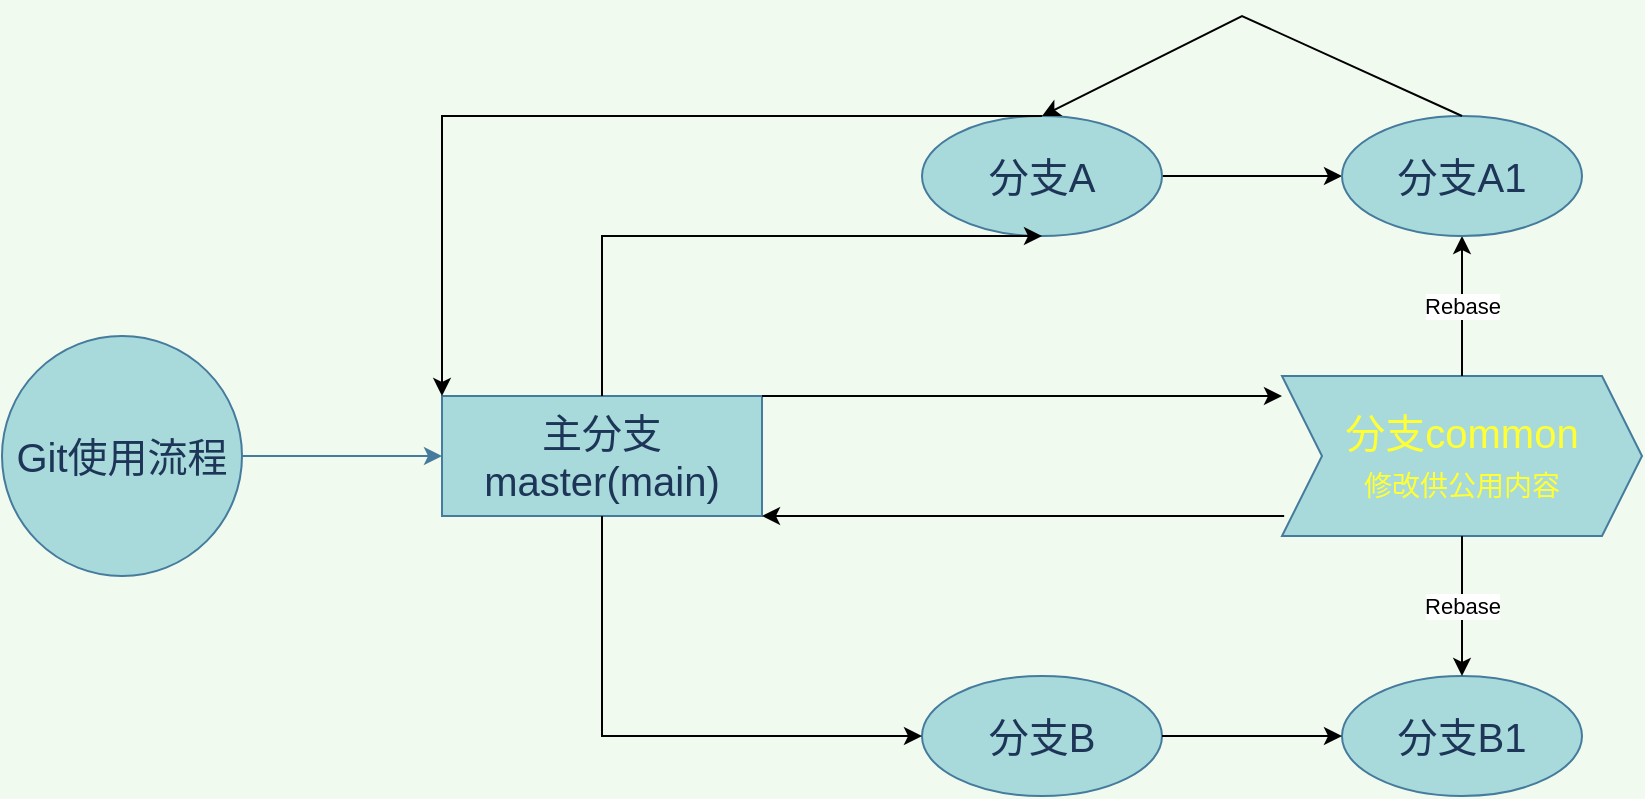 <mxfile version="18.1.1" type="github">
  <diagram id="C5RBs43oDa-KdzZeNtuy" name="Page-1">
    <mxGraphModel dx="1422" dy="762" grid="1" gridSize="10" guides="1" tooltips="1" connect="1" arrows="1" fold="1" page="1" pageScale="1" pageWidth="1920" pageHeight="1200" background="#F1FAEE" math="0" shadow="0">
      <root>
        <mxCell id="WIyWlLk6GJQsqaUBKTNV-0" />
        <mxCell id="WIyWlLk6GJQsqaUBKTNV-1" parent="WIyWlLk6GJQsqaUBKTNV-0" />
        <mxCell id="VsJrBDG9gIcl0i6GgCjG-12" value="" style="edgeStyle=orthogonalEdgeStyle;rounded=0;orthogonalLoop=1;jettySize=auto;html=1;fontSize=20;labelBackgroundColor=#F1FAEE;strokeColor=#457B9D;fontColor=#1D3557;" parent="WIyWlLk6GJQsqaUBKTNV-1" source="VsJrBDG9gIcl0i6GgCjG-7" edge="1">
          <mxGeometry relative="1" as="geometry">
            <mxPoint x="400" y="580" as="targetPoint" />
          </mxGeometry>
        </mxCell>
        <object label="Git使用流程" dd="dd" id="VsJrBDG9gIcl0i6GgCjG-7">
          <mxCell style="ellipse;whiteSpace=wrap;html=1;aspect=fixed;shadow=0;fontSize=20;fillColor=#A8DADC;strokeColor=#457B9D;fontColor=#1D3557;" parent="WIyWlLk6GJQsqaUBKTNV-1" vertex="1">
            <mxGeometry x="180" y="520" width="120" height="120" as="geometry" />
          </mxCell>
        </object>
        <mxCell id="VsJrBDG9gIcl0i6GgCjG-8" value="主分支&lt;br&gt;master(main)" style="rounded=0;whiteSpace=wrap;html=1;shadow=0;fontSize=20;fillColor=#A8DADC;strokeColor=#457B9D;fontColor=#1D3557;" parent="WIyWlLk6GJQsqaUBKTNV-1" vertex="1">
          <mxGeometry x="400" y="550" width="160" height="60" as="geometry" />
        </mxCell>
        <mxCell id="mdBWVWQ5vNUbKhdBPsOH-7" value="" style="edgeStyle=orthogonalEdgeStyle;rounded=0;orthogonalLoop=1;jettySize=auto;html=1;" edge="1" parent="WIyWlLk6GJQsqaUBKTNV-1" source="VsJrBDG9gIcl0i6GgCjG-17" target="mdBWVWQ5vNUbKhdBPsOH-6">
          <mxGeometry relative="1" as="geometry" />
        </mxCell>
        <mxCell id="VsJrBDG9gIcl0i6GgCjG-17" value="分支A" style="ellipse;whiteSpace=wrap;html=1;fontSize=20;rounded=0;shadow=0;fillColor=#A8DADC;strokeColor=#457B9D;fontColor=#1D3557;" parent="WIyWlLk6GJQsqaUBKTNV-1" vertex="1">
          <mxGeometry x="640" y="410" width="120" height="60" as="geometry" />
        </mxCell>
        <mxCell id="VsJrBDG9gIcl0i6GgCjG-20" value="分支B" style="ellipse;whiteSpace=wrap;html=1;fontSize=20;rounded=0;shadow=0;fillColor=#A8DADC;strokeColor=#457B9D;fontColor=#1D3557;" parent="WIyWlLk6GJQsqaUBKTNV-1" vertex="1">
          <mxGeometry x="640" y="690" width="120" height="60" as="geometry" />
        </mxCell>
        <mxCell id="VsJrBDG9gIcl0i6GgCjG-34" value="&lt;font style=&quot;&quot;&gt;&lt;font style=&quot;font-size: 20px;&quot;&gt;分支common&lt;/font&gt;&lt;br&gt;&lt;span style=&quot;font-size: 14px;&quot;&gt;修改供公用内容&lt;/span&gt;&lt;/font&gt;" style="shape=step;perimeter=stepPerimeter;whiteSpace=wrap;html=1;fixedSize=1;fontSize=20;fillColor=#A8DADC;strokeColor=#457B9D;fontColor=#FFFF33;rounded=0;shadow=0;" parent="WIyWlLk6GJQsqaUBKTNV-1" vertex="1">
          <mxGeometry x="820" y="540" width="180" height="80" as="geometry" />
        </mxCell>
        <mxCell id="mdBWVWQ5vNUbKhdBPsOH-2" value="Rebase" style="endArrow=classic;html=1;rounded=0;exitX=0.5;exitY=0;exitDx=0;exitDy=0;entryX=0.5;entryY=1;entryDx=0;entryDy=0;" edge="1" parent="WIyWlLk6GJQsqaUBKTNV-1" source="VsJrBDG9gIcl0i6GgCjG-34" target="mdBWVWQ5vNUbKhdBPsOH-6">
          <mxGeometry relative="1" as="geometry">
            <mxPoint x="680" y="620" as="sourcePoint" />
            <mxPoint x="840" y="620" as="targetPoint" />
          </mxGeometry>
        </mxCell>
        <mxCell id="mdBWVWQ5vNUbKhdBPsOH-6" value="分支A1" style="ellipse;whiteSpace=wrap;html=1;fontSize=20;fillColor=#A8DADC;strokeColor=#457B9D;fontColor=#1D3557;rounded=0;shadow=0;" vertex="1" parent="WIyWlLk6GJQsqaUBKTNV-1">
          <mxGeometry x="850" y="410" width="120" height="60" as="geometry" />
        </mxCell>
        <mxCell id="mdBWVWQ5vNUbKhdBPsOH-15" value="" style="endArrow=classic;html=1;rounded=0;entryX=0.5;entryY=1;entryDx=0;entryDy=0;" edge="1" parent="WIyWlLk6GJQsqaUBKTNV-1" target="VsJrBDG9gIcl0i6GgCjG-17">
          <mxGeometry width="50" height="50" relative="1" as="geometry">
            <mxPoint x="480" y="550" as="sourcePoint" />
            <mxPoint x="530" y="500" as="targetPoint" />
            <Array as="points">
              <mxPoint x="480" y="470" />
            </Array>
          </mxGeometry>
        </mxCell>
        <mxCell id="mdBWVWQ5vNUbKhdBPsOH-16" value="" style="endArrow=classic;html=1;rounded=0;entryX=0;entryY=0.5;entryDx=0;entryDy=0;exitX=0.5;exitY=1;exitDx=0;exitDy=0;" edge="1" parent="WIyWlLk6GJQsqaUBKTNV-1" source="VsJrBDG9gIcl0i6GgCjG-8" target="VsJrBDG9gIcl0i6GgCjG-20">
          <mxGeometry width="50" height="50" relative="1" as="geometry">
            <mxPoint x="490" y="750" as="sourcePoint" />
            <mxPoint x="540" y="700" as="targetPoint" />
            <Array as="points">
              <mxPoint x="480" y="720" />
            </Array>
          </mxGeometry>
        </mxCell>
        <mxCell id="mdBWVWQ5vNUbKhdBPsOH-17" value="分支B1" style="ellipse;whiteSpace=wrap;html=1;fontSize=20;fillColor=#A8DADC;strokeColor=#457B9D;fontColor=#1D3557;rounded=0;shadow=0;" vertex="1" parent="WIyWlLk6GJQsqaUBKTNV-1">
          <mxGeometry x="850" y="690" width="120" height="60" as="geometry" />
        </mxCell>
        <mxCell id="mdBWVWQ5vNUbKhdBPsOH-18" value="" style="endArrow=classic;html=1;rounded=0;entryX=0;entryY=0.5;entryDx=0;entryDy=0;exitX=1;exitY=0.5;exitDx=0;exitDy=0;" edge="1" parent="WIyWlLk6GJQsqaUBKTNV-1" source="VsJrBDG9gIcl0i6GgCjG-20" target="mdBWVWQ5vNUbKhdBPsOH-17">
          <mxGeometry width="50" height="50" relative="1" as="geometry">
            <mxPoint x="720" y="830" as="sourcePoint" />
            <mxPoint x="770" y="780" as="targetPoint" />
          </mxGeometry>
        </mxCell>
        <mxCell id="mdBWVWQ5vNUbKhdBPsOH-19" value="Rebase" style="endArrow=classic;html=1;rounded=0;exitX=0.5;exitY=1;exitDx=0;exitDy=0;entryX=0.5;entryY=0;entryDx=0;entryDy=0;" edge="1" parent="WIyWlLk6GJQsqaUBKTNV-1" source="VsJrBDG9gIcl0i6GgCjG-34" target="mdBWVWQ5vNUbKhdBPsOH-17">
          <mxGeometry relative="1" as="geometry">
            <mxPoint x="1030" y="690" as="sourcePoint" />
            <mxPoint x="1030" y="620" as="targetPoint" />
          </mxGeometry>
        </mxCell>
        <mxCell id="mdBWVWQ5vNUbKhdBPsOH-20" value="" style="endArrow=classic;html=1;rounded=0;entryX=1;entryY=1;entryDx=0;entryDy=0;exitX=0.006;exitY=0.875;exitDx=0;exitDy=0;exitPerimeter=0;" edge="1" parent="WIyWlLk6GJQsqaUBKTNV-1" source="VsJrBDG9gIcl0i6GgCjG-34" target="VsJrBDG9gIcl0i6GgCjG-8">
          <mxGeometry width="50" height="50" relative="1" as="geometry">
            <mxPoint x="810" y="610" as="sourcePoint" />
            <mxPoint x="1190" y="580" as="targetPoint" />
            <Array as="points" />
          </mxGeometry>
        </mxCell>
        <mxCell id="mdBWVWQ5vNUbKhdBPsOH-21" value="&lt;br&gt;" style="endArrow=classic;html=1;rounded=0;" edge="1" parent="WIyWlLk6GJQsqaUBKTNV-1">
          <mxGeometry width="50" height="50" relative="1" as="geometry">
            <mxPoint x="560" y="550" as="sourcePoint" />
            <mxPoint x="820" y="550" as="targetPoint" />
          </mxGeometry>
        </mxCell>
        <mxCell id="mdBWVWQ5vNUbKhdBPsOH-22" value="" style="endArrow=classic;html=1;rounded=0;entryX=0.5;entryY=0;entryDx=0;entryDy=0;exitX=0.5;exitY=0;exitDx=0;exitDy=0;" edge="1" parent="WIyWlLk6GJQsqaUBKTNV-1" source="mdBWVWQ5vNUbKhdBPsOH-6" target="VsJrBDG9gIcl0i6GgCjG-17">
          <mxGeometry width="50" height="50" relative="1" as="geometry">
            <mxPoint x="720" y="610" as="sourcePoint" />
            <mxPoint x="770" y="560" as="targetPoint" />
            <Array as="points">
              <mxPoint x="800" y="360" />
            </Array>
          </mxGeometry>
        </mxCell>
        <mxCell id="mdBWVWQ5vNUbKhdBPsOH-23" value="" style="endArrow=classic;html=1;rounded=0;entryX=0;entryY=0;entryDx=0;entryDy=0;exitX=0.5;exitY=0;exitDx=0;exitDy=0;" edge="1" parent="WIyWlLk6GJQsqaUBKTNV-1" source="VsJrBDG9gIcl0i6GgCjG-17" target="VsJrBDG9gIcl0i6GgCjG-8">
          <mxGeometry width="50" height="50" relative="1" as="geometry">
            <mxPoint x="310" y="450" as="sourcePoint" />
            <mxPoint x="360" y="400" as="targetPoint" />
            <Array as="points">
              <mxPoint x="550" y="410" />
              <mxPoint x="400" y="410" />
            </Array>
          </mxGeometry>
        </mxCell>
      </root>
    </mxGraphModel>
  </diagram>
</mxfile>
